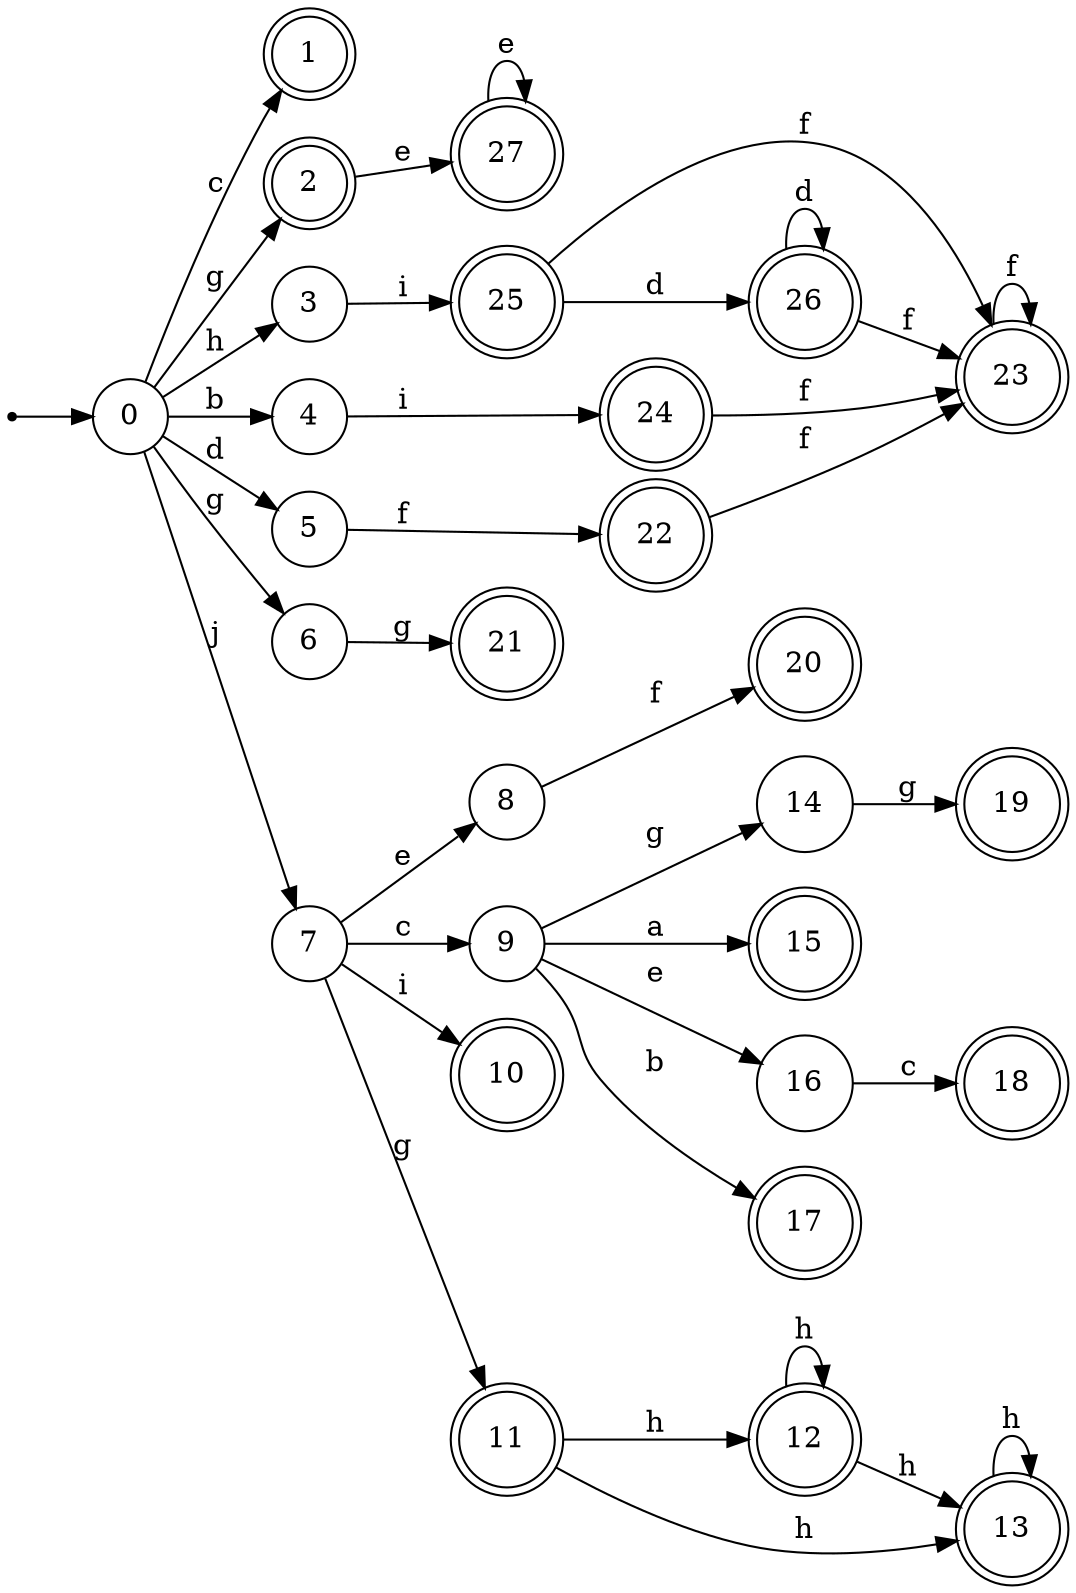 digraph finite_state_machine {
rankdir=LR;
size="20,20";
node [shape = point]; "dummy0"
node [shape = circle]; "0";
"dummy0" -> "0";
node [shape = doublecircle]; "1";node [shape = doublecircle]; "2";node [shape = circle]; "3";
node [shape = circle]; "4";
node [shape = circle]; "5";
node [shape = circle]; "6";
node [shape = circle]; "7";
node [shape = circle]; "8";
node [shape = circle]; "9";
node [shape = doublecircle]; "10";node [shape = doublecircle]; "11";node [shape = doublecircle]; "12";node [shape = doublecircle]; "13";node [shape = circle]; "14";
node [shape = doublecircle]; "15";node [shape = circle]; "16";
node [shape = doublecircle]; "17";node [shape = doublecircle]; "18";node [shape = doublecircle]; "19";node [shape = doublecircle]; "20";node [shape = doublecircle]; "21";node [shape = doublecircle]; "22";node [shape = doublecircle]; "23";node [shape = doublecircle]; "24";node [shape = doublecircle]; "25";node [shape = doublecircle]; "26";node [shape = doublecircle]; "27";"0" -> "1" [label = "c"];
 "0" -> "2" [label = "g"];
 "0" -> "6" [label = "g"];
 "0" -> "3" [label = "h"];
 "0" -> "4" [label = "b"];
 "0" -> "5" [label = "d"];
 "0" -> "7" [label = "j"];
 "7" -> "8" [label = "e"];
 "7" -> "9" [label = "c"];
 "7" -> "10" [label = "i"];
 "7" -> "11" [label = "g"];
 "11" -> "12" [label = "h"];
 "11" -> "13" [label = "h"];
 "13" -> "13" [label = "h"];
 "12" -> "12" [label = "h"];
 "12" -> "13" [label = "h"];
 "9" -> "14" [label = "g"];
 "9" -> "15" [label = "a"];
 "9" -> "16" [label = "e"];
 "9" -> "17" [label = "b"];
 "16" -> "18" [label = "c"];
 "14" -> "19" [label = "g"];
 "8" -> "20" [label = "f"];
 "6" -> "21" [label = "g"];
 "5" -> "22" [label = "f"];
 "22" -> "23" [label = "f"];
 "23" -> "23" [label = "f"];
 "4" -> "24" [label = "i"];
 "24" -> "23" [label = "f"];
 "3" -> "25" [label = "i"];
 "25" -> "26" [label = "d"];
 "25" -> "23" [label = "f"];
 "26" -> "26" [label = "d"];
 "26" -> "23" [label = "f"];
 "2" -> "27" [label = "e"];
 "27" -> "27" [label = "e"];
 }
